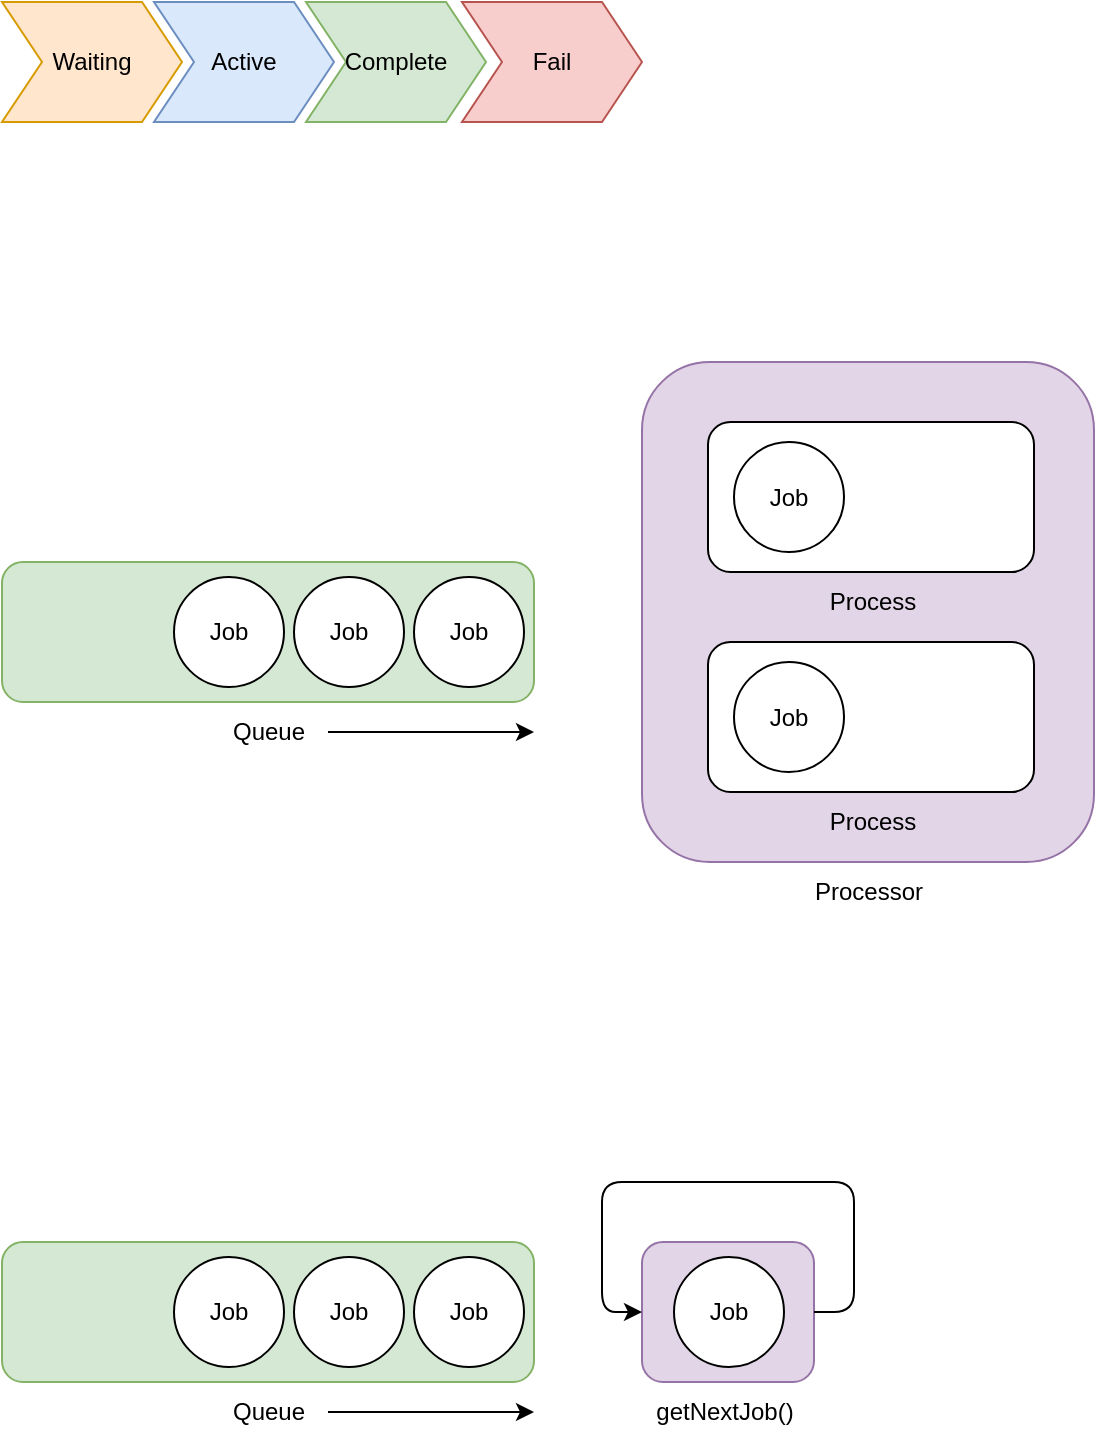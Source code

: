 <mxfile version="22.1.16" type="github">
  <diagram name="페이지-1" id="7tEdZy4TTa0kL3ofJj6Q">
    <mxGraphModel dx="1434" dy="833" grid="1" gridSize="10" guides="1" tooltips="1" connect="1" arrows="1" fold="1" page="1" pageScale="1" pageWidth="827" pageHeight="1169" math="0" shadow="0">
      <root>
        <mxCell id="0" />
        <mxCell id="1" parent="0" />
        <mxCell id="xvXf3xJm0nMIqle4QpFo-1" value="Waiting" style="shape=step;perimeter=stepPerimeter;whiteSpace=wrap;html=1;fixedSize=1;fillColor=#ffe6cc;strokeColor=#d79b00;" parent="1" vertex="1">
          <mxGeometry x="234" y="280" width="90" height="60" as="geometry" />
        </mxCell>
        <mxCell id="xvXf3xJm0nMIqle4QpFo-2" value="Active" style="shape=step;perimeter=stepPerimeter;whiteSpace=wrap;html=1;fixedSize=1;fillColor=#dae8fc;strokeColor=#6c8ebf;" parent="1" vertex="1">
          <mxGeometry x="310" y="280" width="90" height="60" as="geometry" />
        </mxCell>
        <mxCell id="xvXf3xJm0nMIqle4QpFo-3" value="Complete" style="shape=step;perimeter=stepPerimeter;whiteSpace=wrap;html=1;fixedSize=1;fillColor=#d5e8d4;strokeColor=#82b366;" parent="1" vertex="1">
          <mxGeometry x="386" y="280" width="90" height="60" as="geometry" />
        </mxCell>
        <mxCell id="xvXf3xJm0nMIqle4QpFo-9" value="Fail" style="shape=step;perimeter=stepPerimeter;whiteSpace=wrap;html=1;fixedSize=1;fillColor=#f8cecc;strokeColor=#b85450;" parent="1" vertex="1">
          <mxGeometry x="464" y="280" width="90" height="60" as="geometry" />
        </mxCell>
        <mxCell id="xvXf3xJm0nMIqle4QpFo-10" value="" style="rounded=1;whiteSpace=wrap;html=1;fillColor=#d5e8d4;strokeColor=#82b366;" parent="1" vertex="1">
          <mxGeometry x="234" y="560" width="266" height="70" as="geometry" />
        </mxCell>
        <mxCell id="xvXf3xJm0nMIqle4QpFo-16" style="edgeStyle=orthogonalEdgeStyle;rounded=0;orthogonalLoop=1;jettySize=auto;html=1;" parent="1" source="xvXf3xJm0nMIqle4QpFo-11" edge="1">
          <mxGeometry relative="1" as="geometry">
            <mxPoint x="500.0" y="645" as="targetPoint" />
          </mxGeometry>
        </mxCell>
        <mxCell id="xvXf3xJm0nMIqle4QpFo-11" value="Queue" style="text;html=1;align=center;verticalAlign=middle;resizable=0;points=[];autosize=1;strokeColor=none;fillColor=none;" parent="1" vertex="1">
          <mxGeometry x="337" y="630" width="60" height="30" as="geometry" />
        </mxCell>
        <mxCell id="xvXf3xJm0nMIqle4QpFo-13" value="Job" style="ellipse;whiteSpace=wrap;html=1;aspect=fixed;" parent="1" vertex="1">
          <mxGeometry x="440" y="567.5" width="55" height="55" as="geometry" />
        </mxCell>
        <mxCell id="xvXf3xJm0nMIqle4QpFo-14" value="Job" style="ellipse;whiteSpace=wrap;html=1;aspect=fixed;" parent="1" vertex="1">
          <mxGeometry x="380" y="567.5" width="55" height="55" as="geometry" />
        </mxCell>
        <mxCell id="xvXf3xJm0nMIqle4QpFo-15" value="Job" style="ellipse;whiteSpace=wrap;html=1;aspect=fixed;" parent="1" vertex="1">
          <mxGeometry x="320" y="567.5" width="55" height="55" as="geometry" />
        </mxCell>
        <mxCell id="xvXf3xJm0nMIqle4QpFo-17" value="" style="rounded=1;whiteSpace=wrap;html=1;fillColor=#e1d5e7;strokeColor=#9673a6;" parent="1" vertex="1">
          <mxGeometry x="554" y="460" width="226" height="250" as="geometry" />
        </mxCell>
        <mxCell id="xvXf3xJm0nMIqle4QpFo-18" value="Processor" style="text;html=1;align=center;verticalAlign=middle;resizable=0;points=[];autosize=1;strokeColor=none;fillColor=none;" parent="1" vertex="1">
          <mxGeometry x="627" y="710" width="80" height="30" as="geometry" />
        </mxCell>
        <mxCell id="xvXf3xJm0nMIqle4QpFo-19" value="" style="rounded=1;whiteSpace=wrap;html=1;" parent="1" vertex="1">
          <mxGeometry x="587" y="490" width="163" height="75" as="geometry" />
        </mxCell>
        <mxCell id="xvXf3xJm0nMIqle4QpFo-20" value="Process" style="text;html=1;align=center;verticalAlign=middle;resizable=0;points=[];autosize=1;strokeColor=none;fillColor=none;" parent="1" vertex="1">
          <mxGeometry x="633.5" y="565" width="70" height="30" as="geometry" />
        </mxCell>
        <mxCell id="xvXf3xJm0nMIqle4QpFo-21" value="" style="rounded=1;whiteSpace=wrap;html=1;" parent="1" vertex="1">
          <mxGeometry x="587" y="600" width="163" height="75" as="geometry" />
        </mxCell>
        <mxCell id="xvXf3xJm0nMIqle4QpFo-22" value="Process" style="text;html=1;align=center;verticalAlign=middle;resizable=0;points=[];autosize=1;strokeColor=none;fillColor=none;" parent="1" vertex="1">
          <mxGeometry x="633.5" y="675" width="70" height="30" as="geometry" />
        </mxCell>
        <mxCell id="xvXf3xJm0nMIqle4QpFo-24" value="Job" style="ellipse;whiteSpace=wrap;html=1;aspect=fixed;" parent="1" vertex="1">
          <mxGeometry x="600" y="500" width="55" height="55" as="geometry" />
        </mxCell>
        <mxCell id="xvXf3xJm0nMIqle4QpFo-25" value="Job" style="ellipse;whiteSpace=wrap;html=1;aspect=fixed;" parent="1" vertex="1">
          <mxGeometry x="600" y="610" width="55" height="55" as="geometry" />
        </mxCell>
        <mxCell id="xvXf3xJm0nMIqle4QpFo-26" value="" style="rounded=1;whiteSpace=wrap;html=1;fillColor=#d5e8d4;strokeColor=#82b366;" parent="1" vertex="1">
          <mxGeometry x="234" y="900" width="266" height="70" as="geometry" />
        </mxCell>
        <mxCell id="xvXf3xJm0nMIqle4QpFo-27" style="edgeStyle=orthogonalEdgeStyle;rounded=0;orthogonalLoop=1;jettySize=auto;html=1;" parent="1" source="xvXf3xJm0nMIqle4QpFo-28" edge="1">
          <mxGeometry relative="1" as="geometry">
            <mxPoint x="500.0" y="985" as="targetPoint" />
          </mxGeometry>
        </mxCell>
        <mxCell id="xvXf3xJm0nMIqle4QpFo-28" value="Queue" style="text;html=1;align=center;verticalAlign=middle;resizable=0;points=[];autosize=1;strokeColor=none;fillColor=none;" parent="1" vertex="1">
          <mxGeometry x="337" y="970" width="60" height="30" as="geometry" />
        </mxCell>
        <mxCell id="xvXf3xJm0nMIqle4QpFo-29" value="Job" style="ellipse;whiteSpace=wrap;html=1;aspect=fixed;" parent="1" vertex="1">
          <mxGeometry x="440" y="907.5" width="55" height="55" as="geometry" />
        </mxCell>
        <mxCell id="xvXf3xJm0nMIqle4QpFo-30" value="Job" style="ellipse;whiteSpace=wrap;html=1;aspect=fixed;" parent="1" vertex="1">
          <mxGeometry x="380" y="907.5" width="55" height="55" as="geometry" />
        </mxCell>
        <mxCell id="xvXf3xJm0nMIqle4QpFo-31" value="Job" style="ellipse;whiteSpace=wrap;html=1;aspect=fixed;" parent="1" vertex="1">
          <mxGeometry x="320" y="907.5" width="55" height="55" as="geometry" />
        </mxCell>
        <mxCell id="xvXf3xJm0nMIqle4QpFo-32" value="" style="rounded=1;whiteSpace=wrap;html=1;fillColor=#e1d5e7;strokeColor=#9673a6;" parent="1" vertex="1">
          <mxGeometry x="554" y="900" width="86" height="70" as="geometry" />
        </mxCell>
        <mxCell id="xvXf3xJm0nMIqle4QpFo-33" value="getNextJob()" style="text;html=1;align=center;verticalAlign=middle;resizable=0;points=[];autosize=1;strokeColor=none;fillColor=none;" parent="1" vertex="1">
          <mxGeometry x="550" y="970" width="90" height="30" as="geometry" />
        </mxCell>
        <mxCell id="xvXf3xJm0nMIqle4QpFo-34" style="edgeStyle=orthogonalEdgeStyle;rounded=1;orthogonalLoop=1;jettySize=auto;html=1;entryX=0;entryY=0.5;entryDx=0;entryDy=0;" parent="1" source="xvXf3xJm0nMIqle4QpFo-32" target="xvXf3xJm0nMIqle4QpFo-32" edge="1">
          <mxGeometry relative="1" as="geometry">
            <Array as="points">
              <mxPoint x="660" y="935" />
              <mxPoint x="660" y="870" />
              <mxPoint x="534" y="870" />
              <mxPoint x="534" y="935" />
            </Array>
          </mxGeometry>
        </mxCell>
        <mxCell id="xvXf3xJm0nMIqle4QpFo-35" value="Job" style="ellipse;whiteSpace=wrap;html=1;aspect=fixed;" parent="1" vertex="1">
          <mxGeometry x="570" y="907.5" width="55" height="55" as="geometry" />
        </mxCell>
      </root>
    </mxGraphModel>
  </diagram>
</mxfile>
